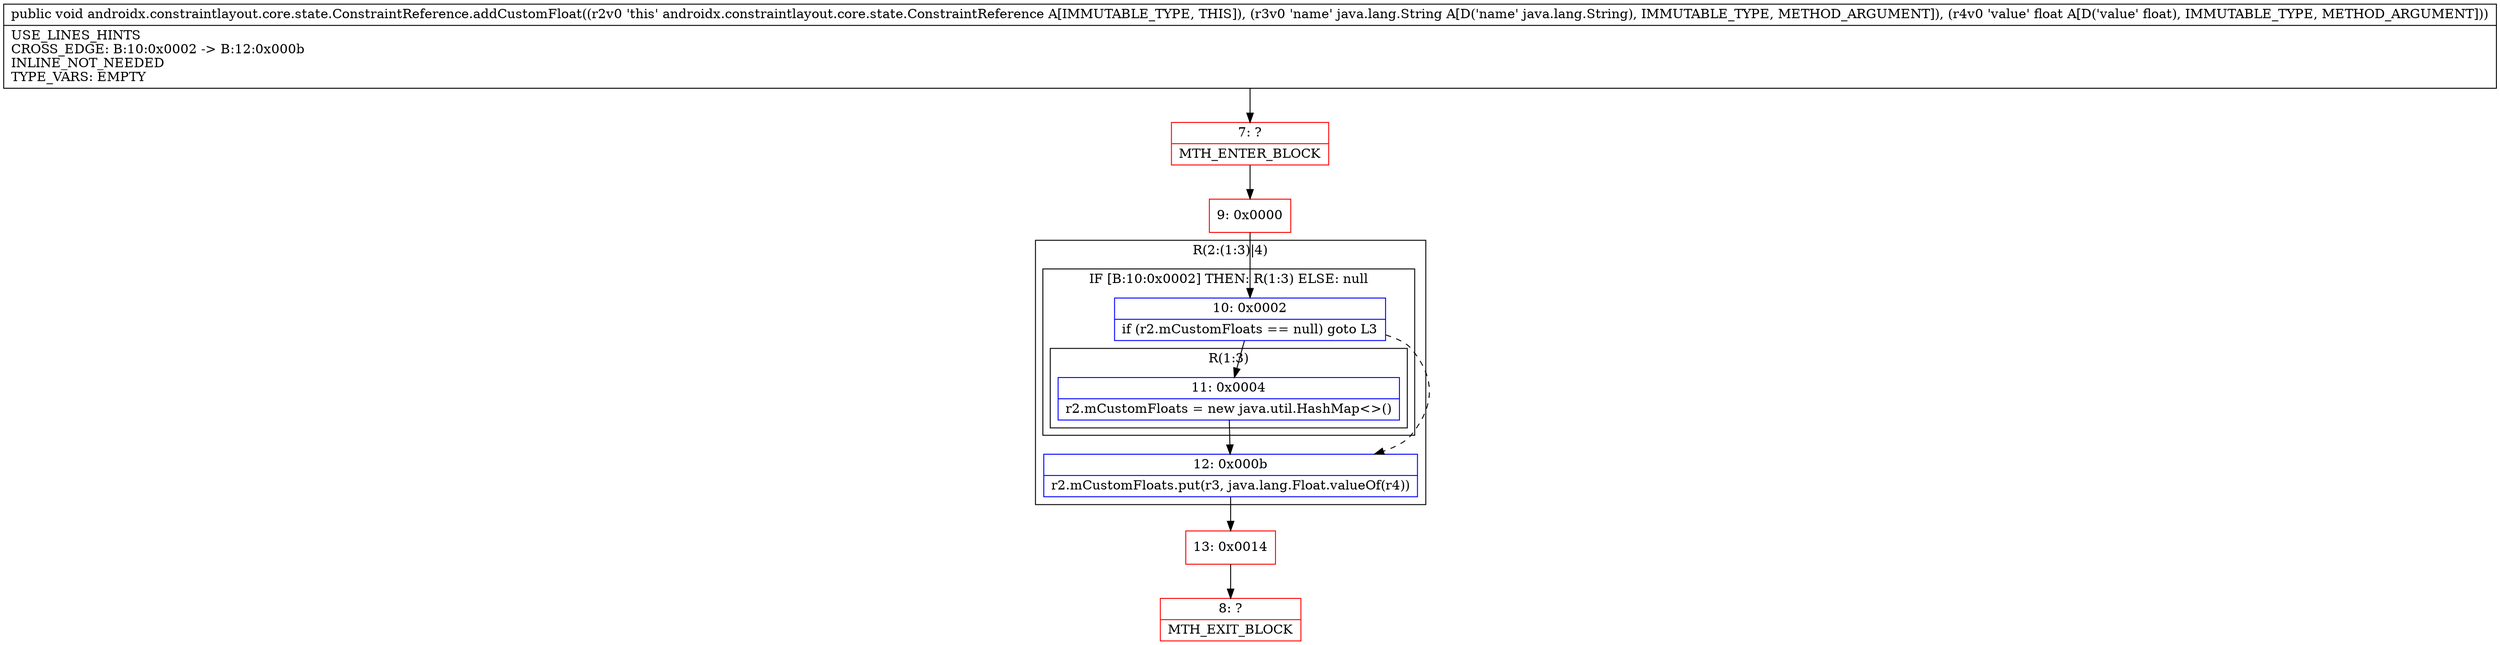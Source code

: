 digraph "CFG forandroidx.constraintlayout.core.state.ConstraintReference.addCustomFloat(Ljava\/lang\/String;F)V" {
subgraph cluster_Region_88772593 {
label = "R(2:(1:3)|4)";
node [shape=record,color=blue];
subgraph cluster_IfRegion_1604114735 {
label = "IF [B:10:0x0002] THEN: R(1:3) ELSE: null";
node [shape=record,color=blue];
Node_10 [shape=record,label="{10\:\ 0x0002|if (r2.mCustomFloats == null) goto L3\l}"];
subgraph cluster_Region_794418972 {
label = "R(1:3)";
node [shape=record,color=blue];
Node_11 [shape=record,label="{11\:\ 0x0004|r2.mCustomFloats = new java.util.HashMap\<\>()\l}"];
}
}
Node_12 [shape=record,label="{12\:\ 0x000b|r2.mCustomFloats.put(r3, java.lang.Float.valueOf(r4))\l}"];
}
Node_7 [shape=record,color=red,label="{7\:\ ?|MTH_ENTER_BLOCK\l}"];
Node_9 [shape=record,color=red,label="{9\:\ 0x0000}"];
Node_13 [shape=record,color=red,label="{13\:\ 0x0014}"];
Node_8 [shape=record,color=red,label="{8\:\ ?|MTH_EXIT_BLOCK\l}"];
MethodNode[shape=record,label="{public void androidx.constraintlayout.core.state.ConstraintReference.addCustomFloat((r2v0 'this' androidx.constraintlayout.core.state.ConstraintReference A[IMMUTABLE_TYPE, THIS]), (r3v0 'name' java.lang.String A[D('name' java.lang.String), IMMUTABLE_TYPE, METHOD_ARGUMENT]), (r4v0 'value' float A[D('value' float), IMMUTABLE_TYPE, METHOD_ARGUMENT]))  | USE_LINES_HINTS\lCROSS_EDGE: B:10:0x0002 \-\> B:12:0x000b\lINLINE_NOT_NEEDED\lTYPE_VARS: EMPTY\l}"];
MethodNode -> Node_7;Node_10 -> Node_11;
Node_10 -> Node_12[style=dashed];
Node_11 -> Node_12;
Node_12 -> Node_13;
Node_7 -> Node_9;
Node_9 -> Node_10;
Node_13 -> Node_8;
}

